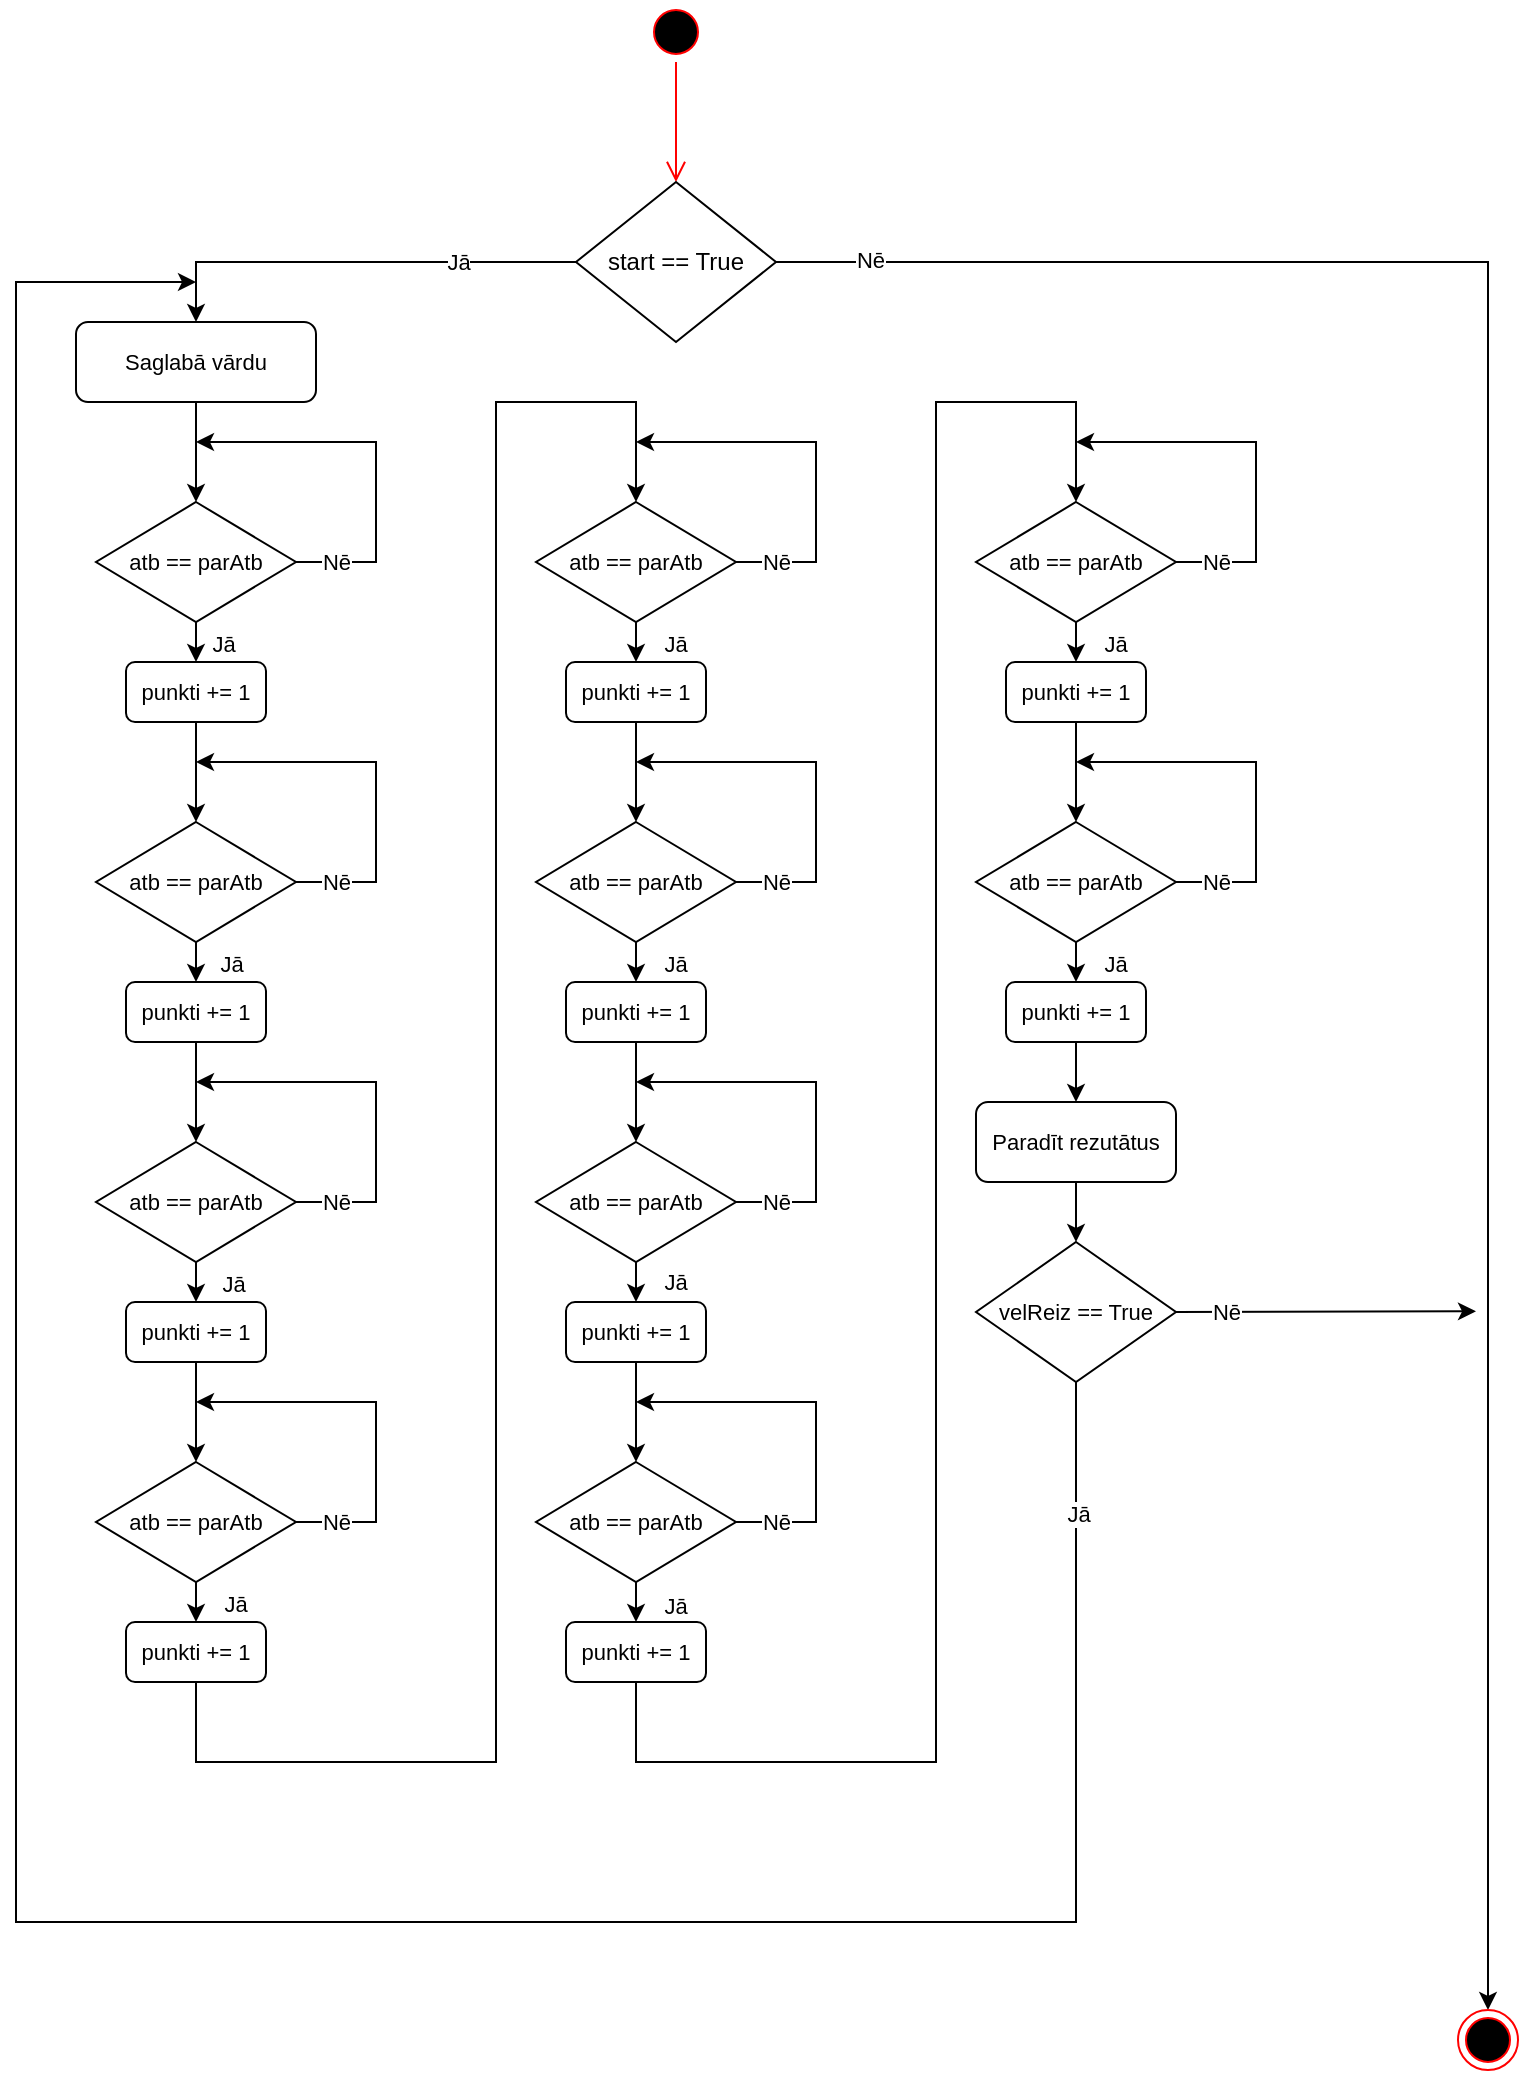 <mxfile version="24.4.10" type="device">
  <diagram id="VVZWFmEN74-GmJMnvq_l" name="Страница — 1">
    <mxGraphModel dx="1345" dy="823" grid="1" gridSize="10" guides="1" tooltips="1" connect="1" arrows="1" fold="1" page="1" pageScale="1" pageWidth="850" pageHeight="1100" math="0" shadow="0">
      <root>
        <mxCell id="0" />
        <mxCell id="1" parent="0" />
        <mxCell id="6aoy4rqkBioUecq8IIgT-1" value="" style="ellipse;html=1;shape=startState;fillColor=#000000;strokeColor=#ff0000;" vertex="1" parent="1">
          <mxGeometry x="395" y="40" width="30" height="30" as="geometry" />
        </mxCell>
        <mxCell id="6aoy4rqkBioUecq8IIgT-2" value="" style="edgeStyle=orthogonalEdgeStyle;html=1;verticalAlign=bottom;endArrow=open;endSize=8;strokeColor=#ff0000;rounded=0;" edge="1" source="6aoy4rqkBioUecq8IIgT-1" parent="1">
          <mxGeometry relative="1" as="geometry">
            <mxPoint x="410" y="130" as="targetPoint" />
          </mxGeometry>
        </mxCell>
        <mxCell id="6aoy4rqkBioUecq8IIgT-17" style="edgeStyle=none;rounded=0;orthogonalLoop=1;jettySize=auto;html=1;exitX=0;exitY=0.5;exitDx=0;exitDy=0;entryX=0.5;entryY=0;entryDx=0;entryDy=0;strokeColor=default;align=center;verticalAlign=middle;fontFamily=Helvetica;fontSize=11;fontColor=default;labelBackgroundColor=default;endArrow=classic;" edge="1" parent="1" source="6aoy4rqkBioUecq8IIgT-3" target="6aoy4rqkBioUecq8IIgT-9">
          <mxGeometry relative="1" as="geometry">
            <Array as="points">
              <mxPoint x="170" y="170" />
            </Array>
          </mxGeometry>
        </mxCell>
        <mxCell id="6aoy4rqkBioUecq8IIgT-18" value="Jā" style="edgeLabel;html=1;align=center;verticalAlign=middle;resizable=0;points=[];fontFamily=Helvetica;fontSize=11;fontColor=default;labelBackgroundColor=default;" vertex="1" connectable="0" parent="6aoy4rqkBioUecq8IIgT-17">
          <mxGeometry x="-0.459" relative="1" as="geometry">
            <mxPoint as="offset" />
          </mxGeometry>
        </mxCell>
        <mxCell id="6aoy4rqkBioUecq8IIgT-19" style="edgeStyle=none;rounded=0;orthogonalLoop=1;jettySize=auto;html=1;exitX=1;exitY=0.5;exitDx=0;exitDy=0;entryX=0.5;entryY=0;entryDx=0;entryDy=0;strokeColor=default;align=center;verticalAlign=middle;fontFamily=Helvetica;fontSize=11;fontColor=default;labelBackgroundColor=default;endArrow=classic;" edge="1" parent="1" source="6aoy4rqkBioUecq8IIgT-3" target="6aoy4rqkBioUecq8IIgT-4">
          <mxGeometry relative="1" as="geometry">
            <Array as="points">
              <mxPoint x="816" y="170" />
            </Array>
          </mxGeometry>
        </mxCell>
        <mxCell id="6aoy4rqkBioUecq8IIgT-20" value="Nē" style="edgeLabel;html=1;align=center;verticalAlign=middle;resizable=0;points=[];fontFamily=Helvetica;fontSize=11;fontColor=default;labelBackgroundColor=default;" vertex="1" connectable="0" parent="6aoy4rqkBioUecq8IIgT-19">
          <mxGeometry x="-0.924" y="1" relative="1" as="geometry">
            <mxPoint as="offset" />
          </mxGeometry>
        </mxCell>
        <mxCell id="6aoy4rqkBioUecq8IIgT-3" value="start == True" style="rhombus;whiteSpace=wrap;html=1;" vertex="1" parent="1">
          <mxGeometry x="360" y="130" width="100" height="80" as="geometry" />
        </mxCell>
        <mxCell id="6aoy4rqkBioUecq8IIgT-4" value="" style="ellipse;html=1;shape=endState;fillColor=#000000;strokeColor=#ff0000;" vertex="1" parent="1">
          <mxGeometry x="801" y="1044" width="30" height="30" as="geometry" />
        </mxCell>
        <mxCell id="6aoy4rqkBioUecq8IIgT-16" style="edgeStyle=none;rounded=0;orthogonalLoop=1;jettySize=auto;html=1;exitX=0.5;exitY=1;exitDx=0;exitDy=0;entryX=0.5;entryY=0;entryDx=0;entryDy=0;strokeColor=default;align=center;verticalAlign=middle;fontFamily=Helvetica;fontSize=11;fontColor=default;labelBackgroundColor=default;endArrow=classic;" edge="1" parent="1" source="6aoy4rqkBioUecq8IIgT-9" target="6aoy4rqkBioUecq8IIgT-12">
          <mxGeometry relative="1" as="geometry" />
        </mxCell>
        <mxCell id="6aoy4rqkBioUecq8IIgT-9" value="Saglabā vārdu" style="rounded=1;whiteSpace=wrap;html=1;fontFamily=Helvetica;fontSize=11;fontColor=default;labelBackgroundColor=default;" vertex="1" parent="1">
          <mxGeometry x="110" y="200" width="120" height="40" as="geometry" />
        </mxCell>
        <mxCell id="6aoy4rqkBioUecq8IIgT-21" style="edgeStyle=none;rounded=0;orthogonalLoop=1;jettySize=auto;html=1;exitX=1;exitY=0.5;exitDx=0;exitDy=0;strokeColor=default;align=center;verticalAlign=middle;fontFamily=Helvetica;fontSize=11;fontColor=default;labelBackgroundColor=default;endArrow=classic;" edge="1" parent="1" source="6aoy4rqkBioUecq8IIgT-12">
          <mxGeometry relative="1" as="geometry">
            <mxPoint x="170" y="260" as="targetPoint" />
            <Array as="points">
              <mxPoint x="260" y="320" />
              <mxPoint x="260" y="260" />
              <mxPoint x="230" y="260" />
            </Array>
          </mxGeometry>
        </mxCell>
        <mxCell id="6aoy4rqkBioUecq8IIgT-22" value="Nē" style="edgeLabel;html=1;align=center;verticalAlign=middle;resizable=0;points=[];fontFamily=Helvetica;fontSize=11;fontColor=default;labelBackgroundColor=default;" vertex="1" connectable="0" parent="6aoy4rqkBioUecq8IIgT-21">
          <mxGeometry x="-0.858" y="1" relative="1" as="geometry">
            <mxPoint x="6" y="1" as="offset" />
          </mxGeometry>
        </mxCell>
        <mxCell id="6aoy4rqkBioUecq8IIgT-24" style="edgeStyle=none;rounded=0;orthogonalLoop=1;jettySize=auto;html=1;exitX=0.5;exitY=1;exitDx=0;exitDy=0;entryX=0.5;entryY=0;entryDx=0;entryDy=0;strokeColor=default;align=center;verticalAlign=middle;fontFamily=Helvetica;fontSize=11;fontColor=default;labelBackgroundColor=default;endArrow=classic;" edge="1" parent="1" source="6aoy4rqkBioUecq8IIgT-12" target="6aoy4rqkBioUecq8IIgT-23">
          <mxGeometry relative="1" as="geometry" />
        </mxCell>
        <mxCell id="6aoy4rqkBioUecq8IIgT-12" value="atb == parAtb" style="rhombus;whiteSpace=wrap;html=1;fontFamily=Helvetica;fontSize=11;fontColor=default;labelBackgroundColor=default;" vertex="1" parent="1">
          <mxGeometry x="120" y="290" width="100" height="60" as="geometry" />
        </mxCell>
        <mxCell id="6aoy4rqkBioUecq8IIgT-23" value="punkti += 1" style="rounded=1;whiteSpace=wrap;html=1;fontFamily=Helvetica;fontSize=11;fontColor=default;labelBackgroundColor=default;" vertex="1" parent="1">
          <mxGeometry x="135" y="370" width="70" height="30" as="geometry" />
        </mxCell>
        <mxCell id="6aoy4rqkBioUecq8IIgT-25" style="edgeStyle=none;rounded=0;orthogonalLoop=1;jettySize=auto;html=1;exitX=0.5;exitY=1;exitDx=0;exitDy=0;entryX=0.5;entryY=0;entryDx=0;entryDy=0;strokeColor=default;align=center;verticalAlign=middle;fontFamily=Helvetica;fontSize=11;fontColor=default;labelBackgroundColor=default;endArrow=classic;" edge="1" parent="1" target="6aoy4rqkBioUecq8IIgT-29">
          <mxGeometry relative="1" as="geometry">
            <mxPoint x="170" y="400" as="sourcePoint" />
          </mxGeometry>
        </mxCell>
        <mxCell id="6aoy4rqkBioUecq8IIgT-26" style="edgeStyle=none;rounded=0;orthogonalLoop=1;jettySize=auto;html=1;exitX=1;exitY=0.5;exitDx=0;exitDy=0;strokeColor=default;align=center;verticalAlign=middle;fontFamily=Helvetica;fontSize=11;fontColor=default;labelBackgroundColor=default;endArrow=classic;" edge="1" parent="1" source="6aoy4rqkBioUecq8IIgT-29">
          <mxGeometry relative="1" as="geometry">
            <mxPoint x="170" y="420" as="targetPoint" />
            <Array as="points">
              <mxPoint x="260" y="480" />
              <mxPoint x="260" y="420" />
              <mxPoint x="230" y="420" />
            </Array>
          </mxGeometry>
        </mxCell>
        <mxCell id="6aoy4rqkBioUecq8IIgT-27" value="Nē" style="edgeLabel;html=1;align=center;verticalAlign=middle;resizable=0;points=[];fontFamily=Helvetica;fontSize=11;fontColor=default;labelBackgroundColor=default;" vertex="1" connectable="0" parent="6aoy4rqkBioUecq8IIgT-26">
          <mxGeometry x="-0.858" y="1" relative="1" as="geometry">
            <mxPoint x="6" y="1" as="offset" />
          </mxGeometry>
        </mxCell>
        <mxCell id="6aoy4rqkBioUecq8IIgT-28" style="edgeStyle=none;rounded=0;orthogonalLoop=1;jettySize=auto;html=1;exitX=0.5;exitY=1;exitDx=0;exitDy=0;entryX=0.5;entryY=0;entryDx=0;entryDy=0;strokeColor=default;align=center;verticalAlign=middle;fontFamily=Helvetica;fontSize=11;fontColor=default;labelBackgroundColor=default;endArrow=classic;" edge="1" parent="1" source="6aoy4rqkBioUecq8IIgT-29" target="6aoy4rqkBioUecq8IIgT-30">
          <mxGeometry relative="1" as="geometry" />
        </mxCell>
        <mxCell id="6aoy4rqkBioUecq8IIgT-29" value="atb == parAtb" style="rhombus;whiteSpace=wrap;html=1;fontFamily=Helvetica;fontSize=11;fontColor=default;labelBackgroundColor=default;" vertex="1" parent="1">
          <mxGeometry x="120" y="450" width="100" height="60" as="geometry" />
        </mxCell>
        <mxCell id="6aoy4rqkBioUecq8IIgT-30" value="punkti += 1" style="rounded=1;whiteSpace=wrap;html=1;fontFamily=Helvetica;fontSize=11;fontColor=default;labelBackgroundColor=default;" vertex="1" parent="1">
          <mxGeometry x="135" y="530" width="70" height="30" as="geometry" />
        </mxCell>
        <mxCell id="6aoy4rqkBioUecq8IIgT-31" style="edgeStyle=none;rounded=0;orthogonalLoop=1;jettySize=auto;html=1;exitX=0.5;exitY=1;exitDx=0;exitDy=0;entryX=0.5;entryY=0;entryDx=0;entryDy=0;strokeColor=default;align=center;verticalAlign=middle;fontFamily=Helvetica;fontSize=11;fontColor=default;labelBackgroundColor=default;endArrow=classic;" edge="1" parent="1" target="6aoy4rqkBioUecq8IIgT-35">
          <mxGeometry relative="1" as="geometry">
            <mxPoint x="170" y="560" as="sourcePoint" />
          </mxGeometry>
        </mxCell>
        <mxCell id="6aoy4rqkBioUecq8IIgT-32" style="edgeStyle=none;rounded=0;orthogonalLoop=1;jettySize=auto;html=1;exitX=1;exitY=0.5;exitDx=0;exitDy=0;strokeColor=default;align=center;verticalAlign=middle;fontFamily=Helvetica;fontSize=11;fontColor=default;labelBackgroundColor=default;endArrow=classic;" edge="1" parent="1" source="6aoy4rqkBioUecq8IIgT-35">
          <mxGeometry relative="1" as="geometry">
            <mxPoint x="170" y="580" as="targetPoint" />
            <Array as="points">
              <mxPoint x="260" y="640" />
              <mxPoint x="260" y="580" />
              <mxPoint x="230" y="580" />
            </Array>
          </mxGeometry>
        </mxCell>
        <mxCell id="6aoy4rqkBioUecq8IIgT-33" value="Nē" style="edgeLabel;html=1;align=center;verticalAlign=middle;resizable=0;points=[];fontFamily=Helvetica;fontSize=11;fontColor=default;labelBackgroundColor=default;" vertex="1" connectable="0" parent="6aoy4rqkBioUecq8IIgT-32">
          <mxGeometry x="-0.858" y="1" relative="1" as="geometry">
            <mxPoint x="6" y="1" as="offset" />
          </mxGeometry>
        </mxCell>
        <mxCell id="6aoy4rqkBioUecq8IIgT-34" style="edgeStyle=none;rounded=0;orthogonalLoop=1;jettySize=auto;html=1;exitX=0.5;exitY=1;exitDx=0;exitDy=0;entryX=0.5;entryY=0;entryDx=0;entryDy=0;strokeColor=default;align=center;verticalAlign=middle;fontFamily=Helvetica;fontSize=11;fontColor=default;labelBackgroundColor=default;endArrow=classic;" edge="1" parent="1" source="6aoy4rqkBioUecq8IIgT-35" target="6aoy4rqkBioUecq8IIgT-36">
          <mxGeometry relative="1" as="geometry" />
        </mxCell>
        <mxCell id="6aoy4rqkBioUecq8IIgT-35" value="atb == parAtb" style="rhombus;whiteSpace=wrap;html=1;fontFamily=Helvetica;fontSize=11;fontColor=default;labelBackgroundColor=default;" vertex="1" parent="1">
          <mxGeometry x="120" y="610" width="100" height="60" as="geometry" />
        </mxCell>
        <mxCell id="6aoy4rqkBioUecq8IIgT-36" value="punkti += 1" style="rounded=1;whiteSpace=wrap;html=1;fontFamily=Helvetica;fontSize=11;fontColor=default;labelBackgroundColor=default;" vertex="1" parent="1">
          <mxGeometry x="135" y="690" width="70" height="30" as="geometry" />
        </mxCell>
        <mxCell id="6aoy4rqkBioUecq8IIgT-37" style="edgeStyle=none;rounded=0;orthogonalLoop=1;jettySize=auto;html=1;exitX=0.5;exitY=1;exitDx=0;exitDy=0;entryX=0.5;entryY=0;entryDx=0;entryDy=0;strokeColor=default;align=center;verticalAlign=middle;fontFamily=Helvetica;fontSize=11;fontColor=default;labelBackgroundColor=default;endArrow=classic;" edge="1" parent="1" target="6aoy4rqkBioUecq8IIgT-41">
          <mxGeometry relative="1" as="geometry">
            <mxPoint x="170" y="720" as="sourcePoint" />
          </mxGeometry>
        </mxCell>
        <mxCell id="6aoy4rqkBioUecq8IIgT-38" style="edgeStyle=none;rounded=0;orthogonalLoop=1;jettySize=auto;html=1;exitX=1;exitY=0.5;exitDx=0;exitDy=0;strokeColor=default;align=center;verticalAlign=middle;fontFamily=Helvetica;fontSize=11;fontColor=default;labelBackgroundColor=default;endArrow=classic;" edge="1" parent="1" source="6aoy4rqkBioUecq8IIgT-41">
          <mxGeometry relative="1" as="geometry">
            <mxPoint x="170" y="740" as="targetPoint" />
            <Array as="points">
              <mxPoint x="260" y="800" />
              <mxPoint x="260" y="740" />
              <mxPoint x="230" y="740" />
            </Array>
          </mxGeometry>
        </mxCell>
        <mxCell id="6aoy4rqkBioUecq8IIgT-39" value="Nē" style="edgeLabel;html=1;align=center;verticalAlign=middle;resizable=0;points=[];fontFamily=Helvetica;fontSize=11;fontColor=default;labelBackgroundColor=default;" vertex="1" connectable="0" parent="6aoy4rqkBioUecq8IIgT-38">
          <mxGeometry x="-0.858" y="1" relative="1" as="geometry">
            <mxPoint x="6" y="1" as="offset" />
          </mxGeometry>
        </mxCell>
        <mxCell id="6aoy4rqkBioUecq8IIgT-40" style="edgeStyle=none;rounded=0;orthogonalLoop=1;jettySize=auto;html=1;exitX=0.5;exitY=1;exitDx=0;exitDy=0;entryX=0.5;entryY=0;entryDx=0;entryDy=0;strokeColor=default;align=center;verticalAlign=middle;fontFamily=Helvetica;fontSize=11;fontColor=default;labelBackgroundColor=default;endArrow=classic;" edge="1" parent="1" source="6aoy4rqkBioUecq8IIgT-41" target="6aoy4rqkBioUecq8IIgT-42">
          <mxGeometry relative="1" as="geometry" />
        </mxCell>
        <mxCell id="6aoy4rqkBioUecq8IIgT-41" value="atb == parAtb" style="rhombus;whiteSpace=wrap;html=1;fontFamily=Helvetica;fontSize=11;fontColor=default;labelBackgroundColor=default;" vertex="1" parent="1">
          <mxGeometry x="120" y="770" width="100" height="60" as="geometry" />
        </mxCell>
        <mxCell id="6aoy4rqkBioUecq8IIgT-67" style="edgeStyle=none;rounded=0;orthogonalLoop=1;jettySize=auto;html=1;entryX=0.5;entryY=0;entryDx=0;entryDy=0;strokeColor=default;align=center;verticalAlign=middle;fontFamily=Helvetica;fontSize=11;fontColor=default;labelBackgroundColor=default;endArrow=classic;exitX=0.5;exitY=1;exitDx=0;exitDy=0;" edge="1" parent="1" source="6aoy4rqkBioUecq8IIgT-42" target="6aoy4rqkBioUecq8IIgT-65">
          <mxGeometry relative="1" as="geometry">
            <Array as="points">
              <mxPoint x="170" y="920" />
              <mxPoint x="320" y="920" />
              <mxPoint x="320" y="280" />
              <mxPoint x="320" y="240" />
              <mxPoint x="390" y="240" />
            </Array>
          </mxGeometry>
        </mxCell>
        <mxCell id="6aoy4rqkBioUecq8IIgT-42" value="punkti += 1" style="rounded=1;whiteSpace=wrap;html=1;fontFamily=Helvetica;fontSize=11;fontColor=default;labelBackgroundColor=default;" vertex="1" parent="1">
          <mxGeometry x="135" y="850" width="70" height="30" as="geometry" />
        </mxCell>
        <mxCell id="6aoy4rqkBioUecq8IIgT-43" style="edgeStyle=none;rounded=0;orthogonalLoop=1;jettySize=auto;html=1;exitX=0.5;exitY=1;exitDx=0;exitDy=0;entryX=0.5;entryY=0;entryDx=0;entryDy=0;strokeColor=default;align=center;verticalAlign=middle;fontFamily=Helvetica;fontSize=11;fontColor=default;labelBackgroundColor=default;endArrow=classic;" edge="1" parent="1" target="6aoy4rqkBioUecq8IIgT-47">
          <mxGeometry relative="1" as="geometry">
            <mxPoint x="390" y="720" as="sourcePoint" />
          </mxGeometry>
        </mxCell>
        <mxCell id="6aoy4rqkBioUecq8IIgT-44" style="edgeStyle=none;rounded=0;orthogonalLoop=1;jettySize=auto;html=1;exitX=1;exitY=0.5;exitDx=0;exitDy=0;strokeColor=default;align=center;verticalAlign=middle;fontFamily=Helvetica;fontSize=11;fontColor=default;labelBackgroundColor=default;endArrow=classic;" edge="1" parent="1" source="6aoy4rqkBioUecq8IIgT-47">
          <mxGeometry relative="1" as="geometry">
            <mxPoint x="390" y="740" as="targetPoint" />
            <Array as="points">
              <mxPoint x="480" y="800" />
              <mxPoint x="480" y="740" />
              <mxPoint x="450" y="740" />
            </Array>
          </mxGeometry>
        </mxCell>
        <mxCell id="6aoy4rqkBioUecq8IIgT-45" value="Nē" style="edgeLabel;html=1;align=center;verticalAlign=middle;resizable=0;points=[];fontFamily=Helvetica;fontSize=11;fontColor=default;labelBackgroundColor=default;" vertex="1" connectable="0" parent="6aoy4rqkBioUecq8IIgT-44">
          <mxGeometry x="-0.858" y="1" relative="1" as="geometry">
            <mxPoint x="6" y="1" as="offset" />
          </mxGeometry>
        </mxCell>
        <mxCell id="6aoy4rqkBioUecq8IIgT-46" style="edgeStyle=none;rounded=0;orthogonalLoop=1;jettySize=auto;html=1;exitX=0.5;exitY=1;exitDx=0;exitDy=0;entryX=0.5;entryY=0;entryDx=0;entryDy=0;strokeColor=default;align=center;verticalAlign=middle;fontFamily=Helvetica;fontSize=11;fontColor=default;labelBackgroundColor=default;endArrow=classic;" edge="1" parent="1" source="6aoy4rqkBioUecq8IIgT-47" target="6aoy4rqkBioUecq8IIgT-48">
          <mxGeometry relative="1" as="geometry" />
        </mxCell>
        <mxCell id="6aoy4rqkBioUecq8IIgT-47" value="atb == parAtb" style="rhombus;whiteSpace=wrap;html=1;fontFamily=Helvetica;fontSize=11;fontColor=default;labelBackgroundColor=default;" vertex="1" parent="1">
          <mxGeometry x="340" y="770" width="100" height="60" as="geometry" />
        </mxCell>
        <mxCell id="6aoy4rqkBioUecq8IIgT-80" style="edgeStyle=none;rounded=0;orthogonalLoop=1;jettySize=auto;html=1;exitX=0.5;exitY=1;exitDx=0;exitDy=0;entryX=0.5;entryY=0;entryDx=0;entryDy=0;strokeColor=default;align=center;verticalAlign=middle;fontFamily=Helvetica;fontSize=11;fontColor=default;labelBackgroundColor=default;endArrow=classic;" edge="1" parent="1" source="6aoy4rqkBioUecq8IIgT-48" target="6aoy4rqkBioUecq8IIgT-72">
          <mxGeometry relative="1" as="geometry">
            <Array as="points">
              <mxPoint x="390" y="920" />
              <mxPoint x="540" y="920" />
              <mxPoint x="540" y="240" />
              <mxPoint x="610" y="240" />
            </Array>
          </mxGeometry>
        </mxCell>
        <mxCell id="6aoy4rqkBioUecq8IIgT-48" value="punkti += 1" style="rounded=1;whiteSpace=wrap;html=1;fontFamily=Helvetica;fontSize=11;fontColor=default;labelBackgroundColor=default;" vertex="1" parent="1">
          <mxGeometry x="355" y="850" width="70" height="30" as="geometry" />
        </mxCell>
        <mxCell id="6aoy4rqkBioUecq8IIgT-49" style="edgeStyle=none;rounded=0;orthogonalLoop=1;jettySize=auto;html=1;exitX=0.5;exitY=1;exitDx=0;exitDy=0;entryX=0.5;entryY=0;entryDx=0;entryDy=0;strokeColor=default;align=center;verticalAlign=middle;fontFamily=Helvetica;fontSize=11;fontColor=default;labelBackgroundColor=default;endArrow=classic;" edge="1" parent="1" target="6aoy4rqkBioUecq8IIgT-53">
          <mxGeometry relative="1" as="geometry">
            <mxPoint x="390" y="560" as="sourcePoint" />
          </mxGeometry>
        </mxCell>
        <mxCell id="6aoy4rqkBioUecq8IIgT-50" style="edgeStyle=none;rounded=0;orthogonalLoop=1;jettySize=auto;html=1;exitX=1;exitY=0.5;exitDx=0;exitDy=0;strokeColor=default;align=center;verticalAlign=middle;fontFamily=Helvetica;fontSize=11;fontColor=default;labelBackgroundColor=default;endArrow=classic;" edge="1" parent="1" source="6aoy4rqkBioUecq8IIgT-53">
          <mxGeometry relative="1" as="geometry">
            <mxPoint x="390" y="580" as="targetPoint" />
            <Array as="points">
              <mxPoint x="480" y="640" />
              <mxPoint x="480" y="580" />
              <mxPoint x="450" y="580" />
            </Array>
          </mxGeometry>
        </mxCell>
        <mxCell id="6aoy4rqkBioUecq8IIgT-51" value="Nē" style="edgeLabel;html=1;align=center;verticalAlign=middle;resizable=0;points=[];fontFamily=Helvetica;fontSize=11;fontColor=default;labelBackgroundColor=default;" vertex="1" connectable="0" parent="6aoy4rqkBioUecq8IIgT-50">
          <mxGeometry x="-0.858" y="1" relative="1" as="geometry">
            <mxPoint x="6" y="1" as="offset" />
          </mxGeometry>
        </mxCell>
        <mxCell id="6aoy4rqkBioUecq8IIgT-52" style="edgeStyle=none;rounded=0;orthogonalLoop=1;jettySize=auto;html=1;exitX=0.5;exitY=1;exitDx=0;exitDy=0;entryX=0.5;entryY=0;entryDx=0;entryDy=0;strokeColor=default;align=center;verticalAlign=middle;fontFamily=Helvetica;fontSize=11;fontColor=default;labelBackgroundColor=default;endArrow=classic;" edge="1" parent="1" source="6aoy4rqkBioUecq8IIgT-53" target="6aoy4rqkBioUecq8IIgT-54">
          <mxGeometry relative="1" as="geometry" />
        </mxCell>
        <mxCell id="6aoy4rqkBioUecq8IIgT-53" value="atb == parAtb" style="rhombus;whiteSpace=wrap;html=1;fontFamily=Helvetica;fontSize=11;fontColor=default;labelBackgroundColor=default;" vertex="1" parent="1">
          <mxGeometry x="340" y="610" width="100" height="60" as="geometry" />
        </mxCell>
        <mxCell id="6aoy4rqkBioUecq8IIgT-54" value="punkti += 1" style="rounded=1;whiteSpace=wrap;html=1;fontFamily=Helvetica;fontSize=11;fontColor=default;labelBackgroundColor=default;" vertex="1" parent="1">
          <mxGeometry x="355" y="690" width="70" height="30" as="geometry" />
        </mxCell>
        <mxCell id="6aoy4rqkBioUecq8IIgT-55" style="edgeStyle=none;rounded=0;orthogonalLoop=1;jettySize=auto;html=1;exitX=0.5;exitY=1;exitDx=0;exitDy=0;entryX=0.5;entryY=0;entryDx=0;entryDy=0;strokeColor=default;align=center;verticalAlign=middle;fontFamily=Helvetica;fontSize=11;fontColor=default;labelBackgroundColor=default;endArrow=classic;" edge="1" parent="1" target="6aoy4rqkBioUecq8IIgT-59">
          <mxGeometry relative="1" as="geometry">
            <mxPoint x="390" y="400" as="sourcePoint" />
          </mxGeometry>
        </mxCell>
        <mxCell id="6aoy4rqkBioUecq8IIgT-56" style="edgeStyle=none;rounded=0;orthogonalLoop=1;jettySize=auto;html=1;exitX=1;exitY=0.5;exitDx=0;exitDy=0;strokeColor=default;align=center;verticalAlign=middle;fontFamily=Helvetica;fontSize=11;fontColor=default;labelBackgroundColor=default;endArrow=classic;" edge="1" parent="1" source="6aoy4rqkBioUecq8IIgT-59">
          <mxGeometry relative="1" as="geometry">
            <mxPoint x="390" y="420" as="targetPoint" />
            <Array as="points">
              <mxPoint x="480" y="480" />
              <mxPoint x="480" y="420" />
              <mxPoint x="450" y="420" />
            </Array>
          </mxGeometry>
        </mxCell>
        <mxCell id="6aoy4rqkBioUecq8IIgT-57" value="Nē" style="edgeLabel;html=1;align=center;verticalAlign=middle;resizable=0;points=[];fontFamily=Helvetica;fontSize=11;fontColor=default;labelBackgroundColor=default;" vertex="1" connectable="0" parent="6aoy4rqkBioUecq8IIgT-56">
          <mxGeometry x="-0.858" y="1" relative="1" as="geometry">
            <mxPoint x="6" y="1" as="offset" />
          </mxGeometry>
        </mxCell>
        <mxCell id="6aoy4rqkBioUecq8IIgT-58" style="edgeStyle=none;rounded=0;orthogonalLoop=1;jettySize=auto;html=1;exitX=0.5;exitY=1;exitDx=0;exitDy=0;entryX=0.5;entryY=0;entryDx=0;entryDy=0;strokeColor=default;align=center;verticalAlign=middle;fontFamily=Helvetica;fontSize=11;fontColor=default;labelBackgroundColor=default;endArrow=classic;" edge="1" parent="1" source="6aoy4rqkBioUecq8IIgT-59" target="6aoy4rqkBioUecq8IIgT-60">
          <mxGeometry relative="1" as="geometry" />
        </mxCell>
        <mxCell id="6aoy4rqkBioUecq8IIgT-59" value="atb == parAtb" style="rhombus;whiteSpace=wrap;html=1;fontFamily=Helvetica;fontSize=11;fontColor=default;labelBackgroundColor=default;" vertex="1" parent="1">
          <mxGeometry x="340" y="450" width="100" height="60" as="geometry" />
        </mxCell>
        <mxCell id="6aoy4rqkBioUecq8IIgT-60" value="punkti += 1" style="rounded=1;whiteSpace=wrap;html=1;fontFamily=Helvetica;fontSize=11;fontColor=default;labelBackgroundColor=default;" vertex="1" parent="1">
          <mxGeometry x="355" y="530" width="70" height="30" as="geometry" />
        </mxCell>
        <mxCell id="6aoy4rqkBioUecq8IIgT-62" style="edgeStyle=none;rounded=0;orthogonalLoop=1;jettySize=auto;html=1;exitX=1;exitY=0.5;exitDx=0;exitDy=0;strokeColor=default;align=center;verticalAlign=middle;fontFamily=Helvetica;fontSize=11;fontColor=default;labelBackgroundColor=default;endArrow=classic;" edge="1" parent="1" source="6aoy4rqkBioUecq8IIgT-65">
          <mxGeometry relative="1" as="geometry">
            <mxPoint x="390" y="260" as="targetPoint" />
            <Array as="points">
              <mxPoint x="480" y="320" />
              <mxPoint x="480" y="260" />
              <mxPoint x="450" y="260" />
            </Array>
          </mxGeometry>
        </mxCell>
        <mxCell id="6aoy4rqkBioUecq8IIgT-63" value="Nē" style="edgeLabel;html=1;align=center;verticalAlign=middle;resizable=0;points=[];fontFamily=Helvetica;fontSize=11;fontColor=default;labelBackgroundColor=default;" vertex="1" connectable="0" parent="6aoy4rqkBioUecq8IIgT-62">
          <mxGeometry x="-0.858" y="1" relative="1" as="geometry">
            <mxPoint x="6" y="1" as="offset" />
          </mxGeometry>
        </mxCell>
        <mxCell id="6aoy4rqkBioUecq8IIgT-64" style="edgeStyle=none;rounded=0;orthogonalLoop=1;jettySize=auto;html=1;exitX=0.5;exitY=1;exitDx=0;exitDy=0;entryX=0.5;entryY=0;entryDx=0;entryDy=0;strokeColor=default;align=center;verticalAlign=middle;fontFamily=Helvetica;fontSize=11;fontColor=default;labelBackgroundColor=default;endArrow=classic;" edge="1" parent="1" source="6aoy4rqkBioUecq8IIgT-65" target="6aoy4rqkBioUecq8IIgT-66">
          <mxGeometry relative="1" as="geometry" />
        </mxCell>
        <mxCell id="6aoy4rqkBioUecq8IIgT-65" value="atb == parAtb" style="rhombus;whiteSpace=wrap;html=1;fontFamily=Helvetica;fontSize=11;fontColor=default;labelBackgroundColor=default;" vertex="1" parent="1">
          <mxGeometry x="340" y="290" width="100" height="60" as="geometry" />
        </mxCell>
        <mxCell id="6aoy4rqkBioUecq8IIgT-66" value="punkti += 1" style="rounded=1;whiteSpace=wrap;html=1;fontFamily=Helvetica;fontSize=11;fontColor=default;labelBackgroundColor=default;" vertex="1" parent="1">
          <mxGeometry x="355" y="370" width="70" height="30" as="geometry" />
        </mxCell>
        <mxCell id="6aoy4rqkBioUecq8IIgT-69" style="edgeStyle=none;rounded=0;orthogonalLoop=1;jettySize=auto;html=1;exitX=1;exitY=0.5;exitDx=0;exitDy=0;strokeColor=default;align=center;verticalAlign=middle;fontFamily=Helvetica;fontSize=11;fontColor=default;labelBackgroundColor=default;endArrow=classic;" edge="1" parent="1" source="6aoy4rqkBioUecq8IIgT-72">
          <mxGeometry relative="1" as="geometry">
            <mxPoint x="610" y="260" as="targetPoint" />
            <Array as="points">
              <mxPoint x="700" y="320" />
              <mxPoint x="700" y="260" />
              <mxPoint x="670" y="260" />
            </Array>
          </mxGeometry>
        </mxCell>
        <mxCell id="6aoy4rqkBioUecq8IIgT-70" value="Nē" style="edgeLabel;html=1;align=center;verticalAlign=middle;resizable=0;points=[];fontFamily=Helvetica;fontSize=11;fontColor=default;labelBackgroundColor=default;" vertex="1" connectable="0" parent="6aoy4rqkBioUecq8IIgT-69">
          <mxGeometry x="-0.858" y="1" relative="1" as="geometry">
            <mxPoint x="6" y="1" as="offset" />
          </mxGeometry>
        </mxCell>
        <mxCell id="6aoy4rqkBioUecq8IIgT-71" style="edgeStyle=none;rounded=0;orthogonalLoop=1;jettySize=auto;html=1;exitX=0.5;exitY=1;exitDx=0;exitDy=0;entryX=0.5;entryY=0;entryDx=0;entryDy=0;strokeColor=default;align=center;verticalAlign=middle;fontFamily=Helvetica;fontSize=11;fontColor=default;labelBackgroundColor=default;endArrow=classic;" edge="1" parent="1" source="6aoy4rqkBioUecq8IIgT-72" target="6aoy4rqkBioUecq8IIgT-73">
          <mxGeometry relative="1" as="geometry" />
        </mxCell>
        <mxCell id="6aoy4rqkBioUecq8IIgT-72" value="atb == parAtb" style="rhombus;whiteSpace=wrap;html=1;fontFamily=Helvetica;fontSize=11;fontColor=default;labelBackgroundColor=default;" vertex="1" parent="1">
          <mxGeometry x="560" y="290" width="100" height="60" as="geometry" />
        </mxCell>
        <mxCell id="6aoy4rqkBioUecq8IIgT-73" value="punkti += 1" style="rounded=1;whiteSpace=wrap;html=1;fontFamily=Helvetica;fontSize=11;fontColor=default;labelBackgroundColor=default;" vertex="1" parent="1">
          <mxGeometry x="575" y="370" width="70" height="30" as="geometry" />
        </mxCell>
        <mxCell id="6aoy4rqkBioUecq8IIgT-74" style="edgeStyle=none;rounded=0;orthogonalLoop=1;jettySize=auto;html=1;exitX=0.5;exitY=1;exitDx=0;exitDy=0;entryX=0.5;entryY=0;entryDx=0;entryDy=0;strokeColor=default;align=center;verticalAlign=middle;fontFamily=Helvetica;fontSize=11;fontColor=default;labelBackgroundColor=default;endArrow=classic;" edge="1" parent="1" target="6aoy4rqkBioUecq8IIgT-78">
          <mxGeometry relative="1" as="geometry">
            <mxPoint x="610" y="400" as="sourcePoint" />
          </mxGeometry>
        </mxCell>
        <mxCell id="6aoy4rqkBioUecq8IIgT-75" style="edgeStyle=none;rounded=0;orthogonalLoop=1;jettySize=auto;html=1;exitX=1;exitY=0.5;exitDx=0;exitDy=0;strokeColor=default;align=center;verticalAlign=middle;fontFamily=Helvetica;fontSize=11;fontColor=default;labelBackgroundColor=default;endArrow=classic;" edge="1" parent="1" source="6aoy4rqkBioUecq8IIgT-78">
          <mxGeometry relative="1" as="geometry">
            <mxPoint x="610" y="420" as="targetPoint" />
            <Array as="points">
              <mxPoint x="700" y="480" />
              <mxPoint x="700" y="420" />
              <mxPoint x="670" y="420" />
            </Array>
          </mxGeometry>
        </mxCell>
        <mxCell id="6aoy4rqkBioUecq8IIgT-76" value="Nē" style="edgeLabel;html=1;align=center;verticalAlign=middle;resizable=0;points=[];fontFamily=Helvetica;fontSize=11;fontColor=default;labelBackgroundColor=default;" vertex="1" connectable="0" parent="6aoy4rqkBioUecq8IIgT-75">
          <mxGeometry x="-0.858" y="1" relative="1" as="geometry">
            <mxPoint x="6" y="1" as="offset" />
          </mxGeometry>
        </mxCell>
        <mxCell id="6aoy4rqkBioUecq8IIgT-77" style="edgeStyle=none;rounded=0;orthogonalLoop=1;jettySize=auto;html=1;exitX=0.5;exitY=1;exitDx=0;exitDy=0;entryX=0.5;entryY=0;entryDx=0;entryDy=0;strokeColor=default;align=center;verticalAlign=middle;fontFamily=Helvetica;fontSize=11;fontColor=default;labelBackgroundColor=default;endArrow=classic;" edge="1" parent="1" source="6aoy4rqkBioUecq8IIgT-78" target="6aoy4rqkBioUecq8IIgT-79">
          <mxGeometry relative="1" as="geometry" />
        </mxCell>
        <mxCell id="6aoy4rqkBioUecq8IIgT-78" value="atb == parAtb" style="rhombus;whiteSpace=wrap;html=1;fontFamily=Helvetica;fontSize=11;fontColor=default;labelBackgroundColor=default;" vertex="1" parent="1">
          <mxGeometry x="560" y="450" width="100" height="60" as="geometry" />
        </mxCell>
        <mxCell id="6aoy4rqkBioUecq8IIgT-82" style="edgeStyle=none;rounded=0;orthogonalLoop=1;jettySize=auto;html=1;exitX=0.5;exitY=1;exitDx=0;exitDy=0;entryX=0.5;entryY=0;entryDx=0;entryDy=0;strokeColor=default;align=center;verticalAlign=middle;fontFamily=Helvetica;fontSize=11;fontColor=default;labelBackgroundColor=default;endArrow=classic;" edge="1" parent="1" source="6aoy4rqkBioUecq8IIgT-79" target="6aoy4rqkBioUecq8IIgT-81">
          <mxGeometry relative="1" as="geometry" />
        </mxCell>
        <mxCell id="6aoy4rqkBioUecq8IIgT-79" value="punkti += 1" style="rounded=1;whiteSpace=wrap;html=1;fontFamily=Helvetica;fontSize=11;fontColor=default;labelBackgroundColor=default;" vertex="1" parent="1">
          <mxGeometry x="575" y="530" width="70" height="30" as="geometry" />
        </mxCell>
        <mxCell id="6aoy4rqkBioUecq8IIgT-84" style="edgeStyle=none;rounded=0;orthogonalLoop=1;jettySize=auto;html=1;exitX=0.5;exitY=1;exitDx=0;exitDy=0;entryX=0.5;entryY=0;entryDx=0;entryDy=0;strokeColor=default;align=center;verticalAlign=middle;fontFamily=Helvetica;fontSize=11;fontColor=default;labelBackgroundColor=default;endArrow=classic;" edge="1" parent="1" source="6aoy4rqkBioUecq8IIgT-81" target="6aoy4rqkBioUecq8IIgT-83">
          <mxGeometry relative="1" as="geometry" />
        </mxCell>
        <mxCell id="6aoy4rqkBioUecq8IIgT-81" value="Paradīt rezutātus" style="rounded=1;whiteSpace=wrap;html=1;fontFamily=Helvetica;fontSize=11;fontColor=default;labelBackgroundColor=default;" vertex="1" parent="1">
          <mxGeometry x="560" y="590" width="100" height="40" as="geometry" />
        </mxCell>
        <mxCell id="6aoy4rqkBioUecq8IIgT-85" style="edgeStyle=none;rounded=0;orthogonalLoop=1;jettySize=auto;html=1;exitX=1;exitY=0.5;exitDx=0;exitDy=0;strokeColor=default;align=center;verticalAlign=middle;fontFamily=Helvetica;fontSize=11;fontColor=default;labelBackgroundColor=default;endArrow=classic;" edge="1" parent="1" source="6aoy4rqkBioUecq8IIgT-83">
          <mxGeometry relative="1" as="geometry">
            <mxPoint x="810" y="694.667" as="targetPoint" />
          </mxGeometry>
        </mxCell>
        <mxCell id="6aoy4rqkBioUecq8IIgT-86" value="Nē" style="edgeLabel;html=1;align=center;verticalAlign=middle;resizable=0;points=[];fontFamily=Helvetica;fontSize=11;fontColor=default;labelBackgroundColor=default;" vertex="1" connectable="0" parent="6aoy4rqkBioUecq8IIgT-85">
          <mxGeometry x="-0.675" relative="1" as="geometry">
            <mxPoint as="offset" />
          </mxGeometry>
        </mxCell>
        <mxCell id="6aoy4rqkBioUecq8IIgT-87" style="edgeStyle=none;rounded=0;orthogonalLoop=1;jettySize=auto;html=1;exitX=0.5;exitY=1;exitDx=0;exitDy=0;strokeColor=default;align=center;verticalAlign=middle;fontFamily=Helvetica;fontSize=11;fontColor=default;labelBackgroundColor=default;endArrow=classic;" edge="1" parent="1" source="6aoy4rqkBioUecq8IIgT-83">
          <mxGeometry relative="1" as="geometry">
            <mxPoint x="170" y="180" as="targetPoint" />
            <Array as="points">
              <mxPoint x="610" y="1000" />
              <mxPoint x="80" y="1000" />
              <mxPoint x="80" y="180" />
            </Array>
          </mxGeometry>
        </mxCell>
        <mxCell id="6aoy4rqkBioUecq8IIgT-88" value="Jā" style="edgeLabel;html=1;align=center;verticalAlign=middle;resizable=0;points=[];fontFamily=Helvetica;fontSize=11;fontColor=default;labelBackgroundColor=default;" vertex="1" connectable="0" parent="6aoy4rqkBioUecq8IIgT-87">
          <mxGeometry x="-0.924" y="1" relative="1" as="geometry">
            <mxPoint y="1" as="offset" />
          </mxGeometry>
        </mxCell>
        <mxCell id="6aoy4rqkBioUecq8IIgT-83" value="velReiz == True" style="rhombus;whiteSpace=wrap;html=1;fontFamily=Helvetica;fontSize=11;fontColor=default;labelBackgroundColor=default;" vertex="1" parent="1">
          <mxGeometry x="560" y="660" width="100" height="70" as="geometry" />
        </mxCell>
        <mxCell id="6aoy4rqkBioUecq8IIgT-89" value="Jā" style="text;html=1;align=center;verticalAlign=middle;whiteSpace=wrap;rounded=0;fontFamily=Helvetica;fontSize=11;fontColor=default;labelBackgroundColor=default;" vertex="1" parent="1">
          <mxGeometry x="154" y="346" width="60" height="30" as="geometry" />
        </mxCell>
        <mxCell id="6aoy4rqkBioUecq8IIgT-90" value="Jā" style="text;html=1;align=center;verticalAlign=middle;whiteSpace=wrap;rounded=0;fontFamily=Helvetica;fontSize=11;fontColor=default;labelBackgroundColor=default;" vertex="1" parent="1">
          <mxGeometry x="158" y="506" width="60" height="30" as="geometry" />
        </mxCell>
        <mxCell id="6aoy4rqkBioUecq8IIgT-91" value="Jā" style="text;html=1;align=center;verticalAlign=middle;whiteSpace=wrap;rounded=0;fontFamily=Helvetica;fontSize=11;fontColor=default;labelBackgroundColor=default;" vertex="1" parent="1">
          <mxGeometry x="159" y="666" width="60" height="30" as="geometry" />
        </mxCell>
        <mxCell id="6aoy4rqkBioUecq8IIgT-92" value="Jā" style="text;html=1;align=center;verticalAlign=middle;whiteSpace=wrap;rounded=0;fontFamily=Helvetica;fontSize=11;fontColor=default;labelBackgroundColor=default;" vertex="1" parent="1">
          <mxGeometry x="160" y="826" width="60" height="30" as="geometry" />
        </mxCell>
        <mxCell id="6aoy4rqkBioUecq8IIgT-93" value="Jā" style="text;html=1;align=center;verticalAlign=middle;whiteSpace=wrap;rounded=0;fontFamily=Helvetica;fontSize=11;fontColor=default;labelBackgroundColor=default;" vertex="1" parent="1">
          <mxGeometry x="380" y="827" width="60" height="30" as="geometry" />
        </mxCell>
        <mxCell id="6aoy4rqkBioUecq8IIgT-94" value="Jā" style="text;html=1;align=center;verticalAlign=middle;whiteSpace=wrap;rounded=0;fontFamily=Helvetica;fontSize=11;fontColor=default;labelBackgroundColor=default;" vertex="1" parent="1">
          <mxGeometry x="380" y="665" width="60" height="30" as="geometry" />
        </mxCell>
        <mxCell id="6aoy4rqkBioUecq8IIgT-95" value="Jā" style="text;html=1;align=center;verticalAlign=middle;whiteSpace=wrap;rounded=0;fontFamily=Helvetica;fontSize=11;fontColor=default;labelBackgroundColor=default;" vertex="1" parent="1">
          <mxGeometry x="380" y="506" width="60" height="30" as="geometry" />
        </mxCell>
        <mxCell id="6aoy4rqkBioUecq8IIgT-96" value="Jā" style="text;html=1;align=center;verticalAlign=middle;whiteSpace=wrap;rounded=0;fontFamily=Helvetica;fontSize=11;fontColor=default;labelBackgroundColor=default;" vertex="1" parent="1">
          <mxGeometry x="380" y="346" width="60" height="30" as="geometry" />
        </mxCell>
        <mxCell id="6aoy4rqkBioUecq8IIgT-97" value="Jā" style="text;html=1;align=center;verticalAlign=middle;whiteSpace=wrap;rounded=0;fontFamily=Helvetica;fontSize=11;fontColor=default;labelBackgroundColor=default;" vertex="1" parent="1">
          <mxGeometry x="600" y="346" width="60" height="30" as="geometry" />
        </mxCell>
        <mxCell id="6aoy4rqkBioUecq8IIgT-98" value="Jā" style="text;html=1;align=center;verticalAlign=middle;whiteSpace=wrap;rounded=0;fontFamily=Helvetica;fontSize=11;fontColor=default;labelBackgroundColor=default;" vertex="1" parent="1">
          <mxGeometry x="600" y="506" width="60" height="30" as="geometry" />
        </mxCell>
      </root>
    </mxGraphModel>
  </diagram>
</mxfile>
